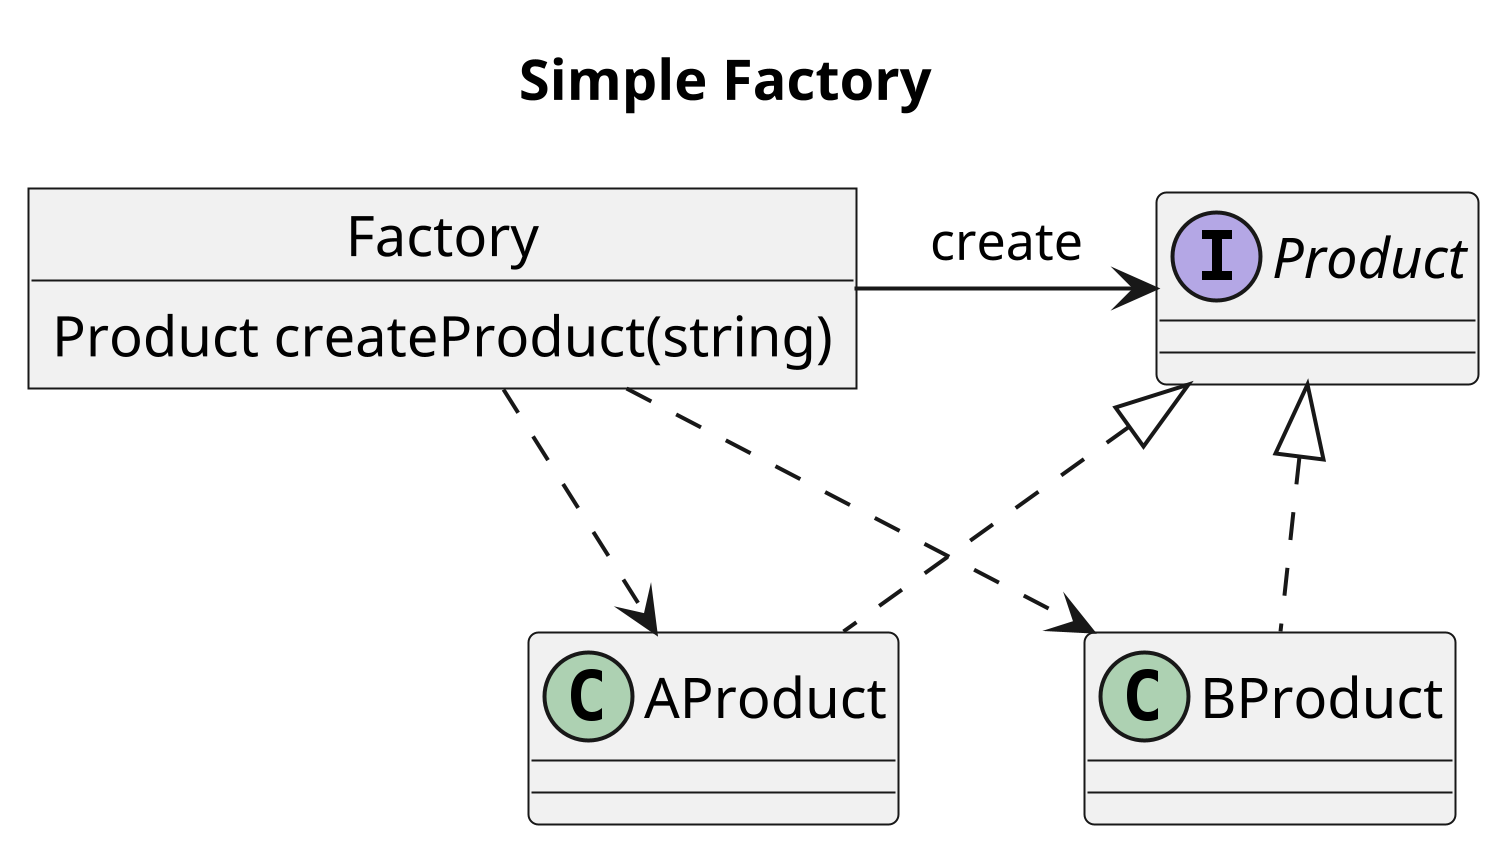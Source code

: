 @startuml
scale 1024 height
title Simple Factory

interface Product
class AProduct
class BProduct
object Factory {
    Product createProduct(string)
}

Product <|.. AProduct
Product <|.. BProduct
Factory -> Product: create
Factory ..> AProduct
Factory ..> BProduct
@enduml